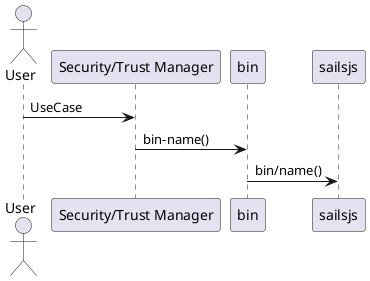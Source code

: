 @startuml
actor User

User -> "Security/Trust Manager": UseCase
"Security/Trust Manager" -> bin: bin-name()
bin -> sailsjs: bin/name()

@enduml
